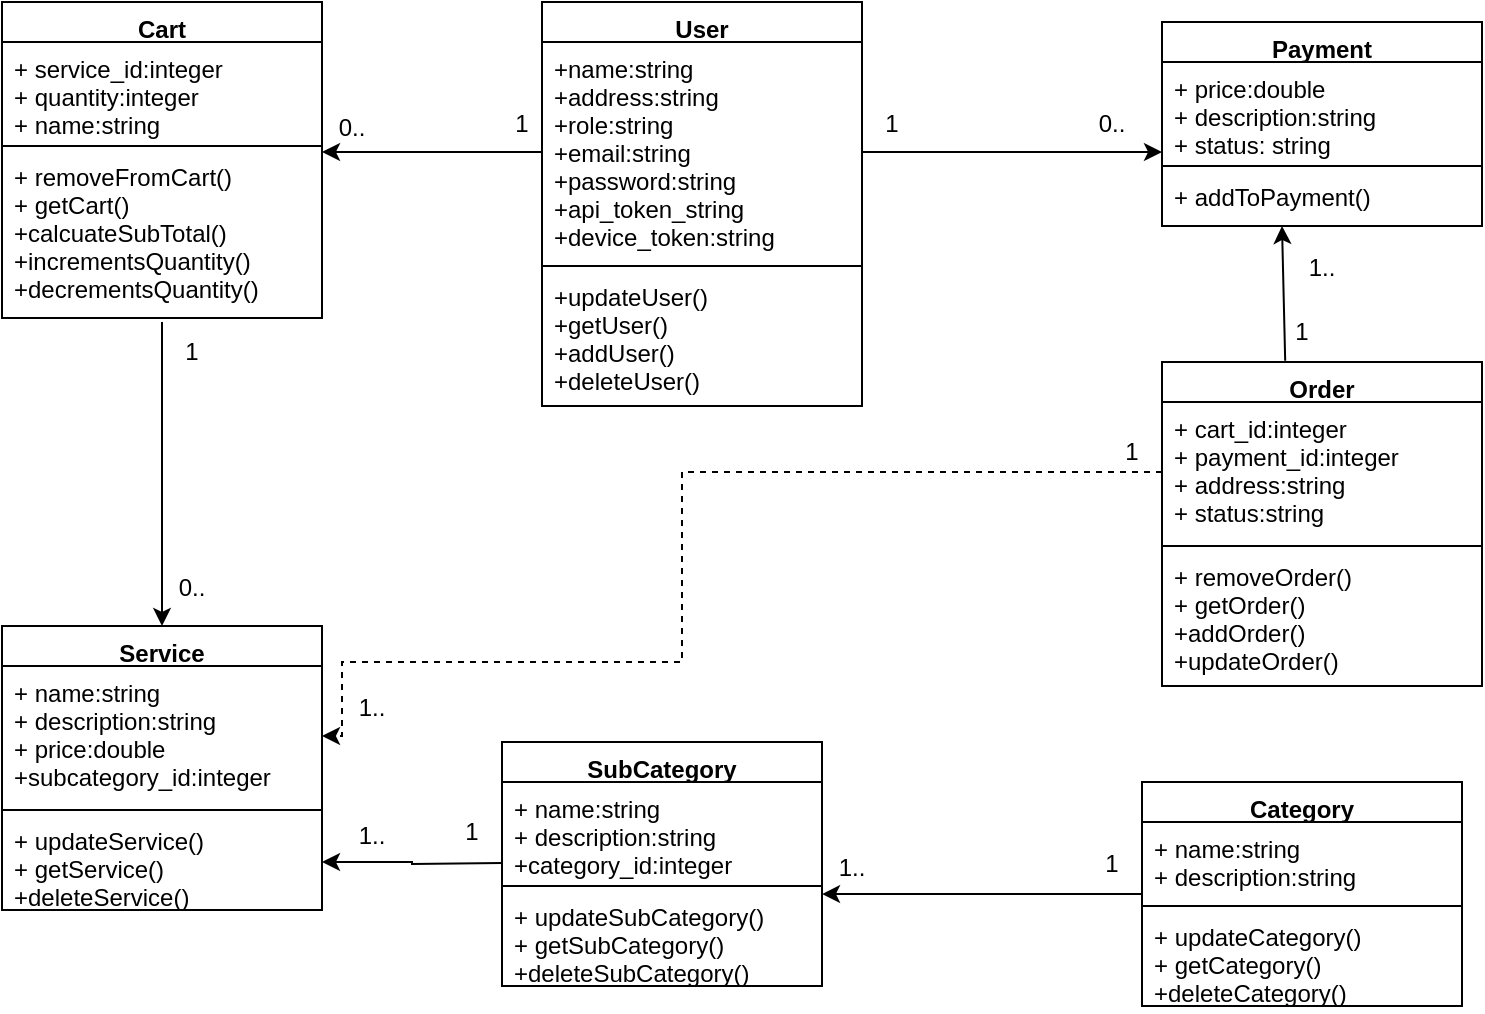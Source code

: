 <mxfile version="15.6.1" type="device"><diagram id="mMgE5W6Zoed-L-stW2GB" name="Page-1"><mxGraphModel dx="1038" dy="487" grid="1" gridSize="10" guides="1" tooltips="1" connect="1" arrows="1" fold="1" page="1" pageScale="1" pageWidth="850" pageHeight="1100" math="0" shadow="0"><root><mxCell id="IYVKwukHC4pLglcfXu66-0"/><mxCell id="IYVKwukHC4pLglcfXu66-1" parent="IYVKwukHC4pLglcfXu66-0"/><mxCell id="eVfJqDrnirKtrR_o8Ljc-0" value="Cart" style="swimlane;fontStyle=1;align=center;verticalAlign=top;childLayout=stackLayout;horizontal=1;startSize=20;horizontalStack=0;resizeParent=1;resizeParentMax=0;resizeLast=0;collapsible=1;marginBottom=0;" vertex="1" parent="IYVKwukHC4pLglcfXu66-1"><mxGeometry x="50" y="30" width="160" height="158" as="geometry"/></mxCell><mxCell id="eVfJqDrnirKtrR_o8Ljc-1" value="+ service_id:integer&#10;+ quantity:integer&#10;+ name:string" style="text;strokeColor=none;fillColor=none;align=left;verticalAlign=top;spacingLeft=4;spacingRight=4;overflow=hidden;rotatable=0;points=[[0,0.5],[1,0.5]];portConstraint=eastwest;" vertex="1" parent="eVfJqDrnirKtrR_o8Ljc-0"><mxGeometry y="20" width="160" height="50" as="geometry"/></mxCell><mxCell id="eVfJqDrnirKtrR_o8Ljc-2" value="" style="line;strokeWidth=1;fillColor=none;align=left;verticalAlign=middle;spacingTop=-1;spacingLeft=3;spacingRight=3;rotatable=0;labelPosition=right;points=[];portConstraint=eastwest;" vertex="1" parent="eVfJqDrnirKtrR_o8Ljc-0"><mxGeometry y="70" width="160" height="4" as="geometry"/></mxCell><mxCell id="eVfJqDrnirKtrR_o8Ljc-3" value="+ removeFromCart()&#10;+ getCart()&#10;+calcuateSubTotal()&#10;+incrementsQuantity()&#10;+decrementsQuantity()" style="text;strokeColor=none;fillColor=none;align=left;verticalAlign=top;spacingLeft=4;spacingRight=4;overflow=hidden;rotatable=0;points=[[0,0.5],[1,0.5]];portConstraint=eastwest;" vertex="1" parent="eVfJqDrnirKtrR_o8Ljc-0"><mxGeometry y="74" width="160" height="84" as="geometry"/></mxCell><mxCell id="eVfJqDrnirKtrR_o8Ljc-14" value="Payment" style="swimlane;fontStyle=1;align=center;verticalAlign=top;childLayout=stackLayout;horizontal=1;startSize=20;horizontalStack=0;resizeParent=1;resizeParentMax=0;resizeLast=0;collapsible=1;marginBottom=0;" vertex="1" parent="IYVKwukHC4pLglcfXu66-1"><mxGeometry x="630" y="40" width="160" height="102" as="geometry"/></mxCell><mxCell id="eVfJqDrnirKtrR_o8Ljc-15" value="+ price:double&#10;+ description:string&#10;+ status: string" style="text;strokeColor=none;fillColor=none;align=left;verticalAlign=top;spacingLeft=4;spacingRight=4;overflow=hidden;rotatable=0;points=[[0,0.5],[1,0.5]];portConstraint=eastwest;" vertex="1" parent="eVfJqDrnirKtrR_o8Ljc-14"><mxGeometry y="20" width="160" height="50" as="geometry"/></mxCell><mxCell id="eVfJqDrnirKtrR_o8Ljc-16" value="" style="line;strokeWidth=1;fillColor=none;align=left;verticalAlign=middle;spacingTop=-1;spacingLeft=3;spacingRight=3;rotatable=0;labelPosition=right;points=[];portConstraint=eastwest;" vertex="1" parent="eVfJqDrnirKtrR_o8Ljc-14"><mxGeometry y="70" width="160" height="4" as="geometry"/></mxCell><mxCell id="eVfJqDrnirKtrR_o8Ljc-17" value="+ addToPayment()&#10;" style="text;strokeColor=none;fillColor=none;align=left;verticalAlign=top;spacingLeft=4;spacingRight=4;overflow=hidden;rotatable=0;points=[[0,0.5],[1,0.5]];portConstraint=eastwest;" vertex="1" parent="eVfJqDrnirKtrR_o8Ljc-14"><mxGeometry y="74" width="160" height="28" as="geometry"/></mxCell><mxCell id="eVfJqDrnirKtrR_o8Ljc-18" value="Order" style="swimlane;fontStyle=1;align=center;verticalAlign=top;childLayout=stackLayout;horizontal=1;startSize=20;horizontalStack=0;resizeParent=1;resizeParentMax=0;resizeLast=0;collapsible=1;marginBottom=0;" vertex="1" parent="IYVKwukHC4pLglcfXu66-1"><mxGeometry x="630" y="210" width="160" height="162" as="geometry"/></mxCell><mxCell id="eVfJqDrnirKtrR_o8Ljc-19" value="+ cart_id:integer&#10;+ payment_id:integer&#10;+ address:string&#10;+ status:string" style="text;strokeColor=none;fillColor=none;align=left;verticalAlign=top;spacingLeft=4;spacingRight=4;overflow=hidden;rotatable=0;points=[[0,0.5],[1,0.5]];portConstraint=eastwest;" vertex="1" parent="eVfJqDrnirKtrR_o8Ljc-18"><mxGeometry y="20" width="160" height="70" as="geometry"/></mxCell><mxCell id="eVfJqDrnirKtrR_o8Ljc-20" value="" style="line;strokeWidth=1;fillColor=none;align=left;verticalAlign=middle;spacingTop=-1;spacingLeft=3;spacingRight=3;rotatable=0;labelPosition=right;points=[];portConstraint=eastwest;" vertex="1" parent="eVfJqDrnirKtrR_o8Ljc-18"><mxGeometry y="90" width="160" height="4" as="geometry"/></mxCell><mxCell id="eVfJqDrnirKtrR_o8Ljc-21" value="+ removeOrder()&#10;+ getOrder()&#10;+addOrder()&#10;+updateOrder()" style="text;strokeColor=none;fillColor=none;align=left;verticalAlign=top;spacingLeft=4;spacingRight=4;overflow=hidden;rotatable=0;points=[[0,0.5],[1,0.5]];portConstraint=eastwest;" vertex="1" parent="eVfJqDrnirKtrR_o8Ljc-18"><mxGeometry y="94" width="160" height="68" as="geometry"/></mxCell><mxCell id="eVfJqDrnirKtrR_o8Ljc-22" value="User" style="swimlane;fontStyle=1;align=center;verticalAlign=top;childLayout=stackLayout;horizontal=1;startSize=20;horizontalStack=0;resizeParent=1;resizeParentMax=0;resizeLast=0;collapsible=1;marginBottom=0;" vertex="1" parent="IYVKwukHC4pLglcfXu66-1"><mxGeometry x="320" y="30" width="160" height="202" as="geometry"/></mxCell><mxCell id="eVfJqDrnirKtrR_o8Ljc-23" value="+name:string&#10;+address:string&#10;+role:string&#10;+email:string&#10;+password:string&#10;+api_token_string&#10;+device_token:string" style="text;strokeColor=none;fillColor=none;align=left;verticalAlign=top;spacingLeft=4;spacingRight=4;overflow=hidden;rotatable=0;points=[[0,0.5],[1,0.5]];portConstraint=eastwest;" vertex="1" parent="eVfJqDrnirKtrR_o8Ljc-22"><mxGeometry y="20" width="160" height="110" as="geometry"/></mxCell><mxCell id="eVfJqDrnirKtrR_o8Ljc-24" value="" style="line;strokeWidth=1;fillColor=none;align=left;verticalAlign=middle;spacingTop=-1;spacingLeft=3;spacingRight=3;rotatable=0;labelPosition=right;points=[];portConstraint=eastwest;" vertex="1" parent="eVfJqDrnirKtrR_o8Ljc-22"><mxGeometry y="130" width="160" height="4" as="geometry"/></mxCell><mxCell id="eVfJqDrnirKtrR_o8Ljc-25" value="+updateUser()&#10;+getUser()&#10;+addUser()&#10;+deleteUser()" style="text;strokeColor=none;fillColor=none;align=left;verticalAlign=top;spacingLeft=4;spacingRight=4;overflow=hidden;rotatable=0;points=[[0,0.5],[1,0.5]];portConstraint=eastwest;" vertex="1" parent="eVfJqDrnirKtrR_o8Ljc-22"><mxGeometry y="134" width="160" height="68" as="geometry"/></mxCell><mxCell id="eVfJqDrnirKtrR_o8Ljc-30" value="SubCategory" style="swimlane;fontStyle=1;align=center;verticalAlign=top;childLayout=stackLayout;horizontal=1;startSize=20;horizontalStack=0;resizeParent=1;resizeParentMax=0;resizeLast=0;collapsible=1;marginBottom=0;" vertex="1" parent="IYVKwukHC4pLglcfXu66-1"><mxGeometry x="300" y="400" width="160" height="122" as="geometry"/></mxCell><mxCell id="eVfJqDrnirKtrR_o8Ljc-31" value="+ name:string&#10;+ description:string&#10;+category_id:integer" style="text;strokeColor=none;fillColor=none;align=left;verticalAlign=top;spacingLeft=4;spacingRight=4;overflow=hidden;rotatable=0;points=[[0,0.5],[1,0.5]];portConstraint=eastwest;" vertex="1" parent="eVfJqDrnirKtrR_o8Ljc-30"><mxGeometry y="20" width="160" height="50" as="geometry"/></mxCell><mxCell id="eVfJqDrnirKtrR_o8Ljc-32" value="" style="line;strokeWidth=1;fillColor=none;align=left;verticalAlign=middle;spacingTop=-1;spacingLeft=3;spacingRight=3;rotatable=0;labelPosition=right;points=[];portConstraint=eastwest;" vertex="1" parent="eVfJqDrnirKtrR_o8Ljc-30"><mxGeometry y="70" width="160" height="4" as="geometry"/></mxCell><mxCell id="eVfJqDrnirKtrR_o8Ljc-33" value="+ updateSubCategory()&#10;+ getSubCategory()&#10;+deleteSubCategory()" style="text;strokeColor=none;fillColor=none;align=left;verticalAlign=top;spacingLeft=4;spacingRight=4;overflow=hidden;rotatable=0;points=[[0,0.5],[1,0.5]];portConstraint=eastwest;" vertex="1" parent="eVfJqDrnirKtrR_o8Ljc-30"><mxGeometry y="74" width="160" height="48" as="geometry"/></mxCell><mxCell id="eVfJqDrnirKtrR_o8Ljc-52" style="edgeStyle=orthogonalEdgeStyle;rounded=0;orthogonalLoop=1;jettySize=auto;html=1;entryX=1;entryY=0.042;entryDx=0;entryDy=0;entryPerimeter=0;" edge="1" parent="IYVKwukHC4pLglcfXu66-1" source="eVfJqDrnirKtrR_o8Ljc-34" target="eVfJqDrnirKtrR_o8Ljc-33"><mxGeometry relative="1" as="geometry"/></mxCell><mxCell id="eVfJqDrnirKtrR_o8Ljc-34" value="Category" style="swimlane;fontStyle=1;align=center;verticalAlign=top;childLayout=stackLayout;horizontal=1;startSize=20;horizontalStack=0;resizeParent=1;resizeParentMax=0;resizeLast=0;collapsible=1;marginBottom=0;" vertex="1" parent="IYVKwukHC4pLglcfXu66-1"><mxGeometry x="620" y="420" width="160" height="112" as="geometry"/></mxCell><mxCell id="eVfJqDrnirKtrR_o8Ljc-35" value="+ name:string&#10;+ description:string" style="text;strokeColor=none;fillColor=none;align=left;verticalAlign=top;spacingLeft=4;spacingRight=4;overflow=hidden;rotatable=0;points=[[0,0.5],[1,0.5]];portConstraint=eastwest;" vertex="1" parent="eVfJqDrnirKtrR_o8Ljc-34"><mxGeometry y="20" width="160" height="40" as="geometry"/></mxCell><mxCell id="eVfJqDrnirKtrR_o8Ljc-36" value="" style="line;strokeWidth=1;fillColor=none;align=left;verticalAlign=middle;spacingTop=-1;spacingLeft=3;spacingRight=3;rotatable=0;labelPosition=right;points=[];portConstraint=eastwest;" vertex="1" parent="eVfJqDrnirKtrR_o8Ljc-34"><mxGeometry y="60" width="160" height="4" as="geometry"/></mxCell><mxCell id="eVfJqDrnirKtrR_o8Ljc-37" value="+ updateCategory()&#10;+ getCategory()&#10;+deleteCategory()" style="text;strokeColor=none;fillColor=none;align=left;verticalAlign=top;spacingLeft=4;spacingRight=4;overflow=hidden;rotatable=0;points=[[0,0.5],[1,0.5]];portConstraint=eastwest;" vertex="1" parent="eVfJqDrnirKtrR_o8Ljc-34"><mxGeometry y="64" width="160" height="48" as="geometry"/></mxCell><mxCell id="eVfJqDrnirKtrR_o8Ljc-38" value="Service" style="swimlane;fontStyle=1;align=center;verticalAlign=top;childLayout=stackLayout;horizontal=1;startSize=20;horizontalStack=0;resizeParent=1;resizeParentMax=0;resizeLast=0;collapsible=1;marginBottom=0;" vertex="1" parent="IYVKwukHC4pLglcfXu66-1"><mxGeometry x="50" y="342" width="160" height="142" as="geometry"/></mxCell><mxCell id="eVfJqDrnirKtrR_o8Ljc-39" value="+ name:string&#10;+ description:string&#10;+ price:double&#10;+subcategory_id:integer" style="text;strokeColor=none;fillColor=none;align=left;verticalAlign=top;spacingLeft=4;spacingRight=4;overflow=hidden;rotatable=0;points=[[0,0.5],[1,0.5]];portConstraint=eastwest;" vertex="1" parent="eVfJqDrnirKtrR_o8Ljc-38"><mxGeometry y="20" width="160" height="70" as="geometry"/></mxCell><mxCell id="eVfJqDrnirKtrR_o8Ljc-40" value="" style="line;strokeWidth=1;fillColor=none;align=left;verticalAlign=middle;spacingTop=-1;spacingLeft=3;spacingRight=3;rotatable=0;labelPosition=right;points=[];portConstraint=eastwest;" vertex="1" parent="eVfJqDrnirKtrR_o8Ljc-38"><mxGeometry y="90" width="160" height="4" as="geometry"/></mxCell><mxCell id="eVfJqDrnirKtrR_o8Ljc-41" value="+ updateService()&#10;+ getService()&#10;+deleteService()" style="text;strokeColor=none;fillColor=none;align=left;verticalAlign=top;spacingLeft=4;spacingRight=4;overflow=hidden;rotatable=0;points=[[0,0.5],[1,0.5]];portConstraint=eastwest;" vertex="1" parent="eVfJqDrnirKtrR_o8Ljc-38"><mxGeometry y="94" width="160" height="48" as="geometry"/></mxCell><mxCell id="eVfJqDrnirKtrR_o8Ljc-43" style="edgeStyle=orthogonalEdgeStyle;rounded=0;orthogonalLoop=1;jettySize=auto;html=1;entryX=0;entryY=-1.25;entryDx=0;entryDy=0;entryPerimeter=0;" edge="1" parent="IYVKwukHC4pLglcfXu66-1" source="eVfJqDrnirKtrR_o8Ljc-23" target="eVfJqDrnirKtrR_o8Ljc-16"><mxGeometry relative="1" as="geometry"/></mxCell><mxCell id="eVfJqDrnirKtrR_o8Ljc-48" style="edgeStyle=orthogonalEdgeStyle;rounded=0;orthogonalLoop=1;jettySize=auto;html=1;" edge="1" parent="IYVKwukHC4pLglcfXu66-1" source="eVfJqDrnirKtrR_o8Ljc-23"><mxGeometry relative="1" as="geometry"><mxPoint x="210" y="105" as="targetPoint"/></mxGeometry></mxCell><mxCell id="eVfJqDrnirKtrR_o8Ljc-50" value="" style="endArrow=classic;html=1;rounded=0;entryX=0.5;entryY=0;entryDx=0;entryDy=0;" edge="1" parent="IYVKwukHC4pLglcfXu66-1" target="eVfJqDrnirKtrR_o8Ljc-38"><mxGeometry width="50" height="50" relative="1" as="geometry"><mxPoint x="130" y="190" as="sourcePoint"/><mxPoint x="440" y="300" as="targetPoint"/></mxGeometry></mxCell><mxCell id="eVfJqDrnirKtrR_o8Ljc-51" value="" style="endArrow=classic;html=1;rounded=0;entryX=0.385;entryY=-0.004;entryDx=0;entryDy=0;entryPerimeter=0;exitX=0.385;exitY=-0.004;exitDx=0;exitDy=0;exitPerimeter=0;" edge="1" parent="IYVKwukHC4pLglcfXu66-1" source="eVfJqDrnirKtrR_o8Ljc-18"><mxGeometry width="50" height="50" relative="1" as="geometry"><mxPoint x="690" y="294" as="sourcePoint"/><mxPoint x="690" y="142" as="targetPoint"/></mxGeometry></mxCell><mxCell id="eVfJqDrnirKtrR_o8Ljc-53" style="edgeStyle=orthogonalEdgeStyle;rounded=0;orthogonalLoop=1;jettySize=auto;html=1;entryX=1;entryY=0.5;entryDx=0;entryDy=0;" edge="1" parent="IYVKwukHC4pLglcfXu66-1" target="eVfJqDrnirKtrR_o8Ljc-41"><mxGeometry relative="1" as="geometry"><mxPoint x="300" y="460.496" as="sourcePoint"/><mxPoint x="140" y="460.496" as="targetPoint"/></mxGeometry></mxCell><mxCell id="eVfJqDrnirKtrR_o8Ljc-54" style="edgeStyle=orthogonalEdgeStyle;rounded=0;orthogonalLoop=1;jettySize=auto;html=1;dashed=1;" edge="1" parent="IYVKwukHC4pLglcfXu66-1" source="eVfJqDrnirKtrR_o8Ljc-19" target="eVfJqDrnirKtrR_o8Ljc-39"><mxGeometry relative="1" as="geometry"><Array as="points"><mxPoint x="390" y="265"/><mxPoint x="390" y="360"/><mxPoint x="220" y="360"/><mxPoint x="220" y="397"/></Array></mxGeometry></mxCell><mxCell id="eVfJqDrnirKtrR_o8Ljc-55" value="1" style="text;html=1;strokeColor=none;fillColor=none;align=center;verticalAlign=middle;whiteSpace=wrap;rounded=0;" vertex="1" parent="IYVKwukHC4pLglcfXu66-1"><mxGeometry x="480" y="86" width="30" height="10" as="geometry"/></mxCell><mxCell id="eVfJqDrnirKtrR_o8Ljc-56" value="1" style="text;html=1;strokeColor=none;fillColor=none;align=center;verticalAlign=middle;whiteSpace=wrap;rounded=0;" vertex="1" parent="IYVKwukHC4pLglcfXu66-1"><mxGeometry x="300" y="86" width="20" height="10" as="geometry"/></mxCell><mxCell id="eVfJqDrnirKtrR_o8Ljc-61" value="1" style="text;html=1;strokeColor=none;fillColor=none;align=center;verticalAlign=middle;whiteSpace=wrap;rounded=0;" vertex="1" parent="IYVKwukHC4pLglcfXu66-1"><mxGeometry x="600" y="250" width="30" height="10" as="geometry"/></mxCell><mxCell id="eVfJqDrnirKtrR_o8Ljc-62" value="1" style="text;html=1;strokeColor=none;fillColor=none;align=center;verticalAlign=middle;whiteSpace=wrap;rounded=0;" vertex="1" parent="IYVKwukHC4pLglcfXu66-1"><mxGeometry x="590" y="456" width="30" height="10" as="geometry"/></mxCell><mxCell id="eVfJqDrnirKtrR_o8Ljc-63" value="1" style="text;html=1;strokeColor=none;fillColor=none;align=center;verticalAlign=middle;whiteSpace=wrap;rounded=0;" vertex="1" parent="IYVKwukHC4pLglcfXu66-1"><mxGeometry x="270" y="440" width="30" height="10" as="geometry"/></mxCell><mxCell id="eVfJqDrnirKtrR_o8Ljc-64" value="1" style="text;html=1;strokeColor=none;fillColor=none;align=center;verticalAlign=middle;whiteSpace=wrap;rounded=0;" vertex="1" parent="IYVKwukHC4pLglcfXu66-1"><mxGeometry x="130" y="200" width="30" height="10" as="geometry"/></mxCell><mxCell id="eVfJqDrnirKtrR_o8Ljc-65" value="0.." style="text;html=1;strokeColor=none;fillColor=none;align=center;verticalAlign=middle;whiteSpace=wrap;rounded=0;" vertex="1" parent="IYVKwukHC4pLglcfXu66-1"><mxGeometry x="130" y="320" width="30" height="6" as="geometry"/></mxCell><mxCell id="eVfJqDrnirKtrR_o8Ljc-66" value="0.." style="text;html=1;strokeColor=none;fillColor=none;align=center;verticalAlign=middle;whiteSpace=wrap;rounded=0;" vertex="1" parent="IYVKwukHC4pLglcfXu66-1"><mxGeometry x="590" y="88" width="30" height="6" as="geometry"/></mxCell><mxCell id="eVfJqDrnirKtrR_o8Ljc-67" value="0.." style="text;html=1;strokeColor=none;fillColor=none;align=center;verticalAlign=middle;whiteSpace=wrap;rounded=0;" vertex="1" parent="IYVKwukHC4pLglcfXu66-1"><mxGeometry x="210" y="90" width="30" height="6" as="geometry"/></mxCell><mxCell id="eVfJqDrnirKtrR_o8Ljc-68" value="1.." style="text;html=1;strokeColor=none;fillColor=none;align=center;verticalAlign=middle;whiteSpace=wrap;rounded=0;" vertex="1" parent="IYVKwukHC4pLglcfXu66-1"><mxGeometry x="220" y="380" width="30" height="6" as="geometry"/></mxCell><mxCell id="eVfJqDrnirKtrR_o8Ljc-69" value="1.." style="text;html=1;strokeColor=none;fillColor=none;align=center;verticalAlign=middle;whiteSpace=wrap;rounded=0;" vertex="1" parent="IYVKwukHC4pLglcfXu66-1"><mxGeometry x="460" y="460" width="30" height="6" as="geometry"/></mxCell><mxCell id="eVfJqDrnirKtrR_o8Ljc-70" value="1.." style="text;html=1;strokeColor=none;fillColor=none;align=center;verticalAlign=middle;whiteSpace=wrap;rounded=0;" vertex="1" parent="IYVKwukHC4pLglcfXu66-1"><mxGeometry x="220" y="444" width="30" height="6" as="geometry"/></mxCell><mxCell id="eVfJqDrnirKtrR_o8Ljc-71" value="1" style="text;html=1;strokeColor=none;fillColor=none;align=center;verticalAlign=middle;whiteSpace=wrap;rounded=0;" vertex="1" parent="IYVKwukHC4pLglcfXu66-1"><mxGeometry x="685" y="190" width="30" height="10" as="geometry"/></mxCell><mxCell id="eVfJqDrnirKtrR_o8Ljc-72" value="1.." style="text;html=1;strokeColor=none;fillColor=none;align=center;verticalAlign=middle;whiteSpace=wrap;rounded=0;" vertex="1" parent="IYVKwukHC4pLglcfXu66-1"><mxGeometry x="695" y="160" width="30" height="6" as="geometry"/></mxCell></root></mxGraphModel></diagram></mxfile>